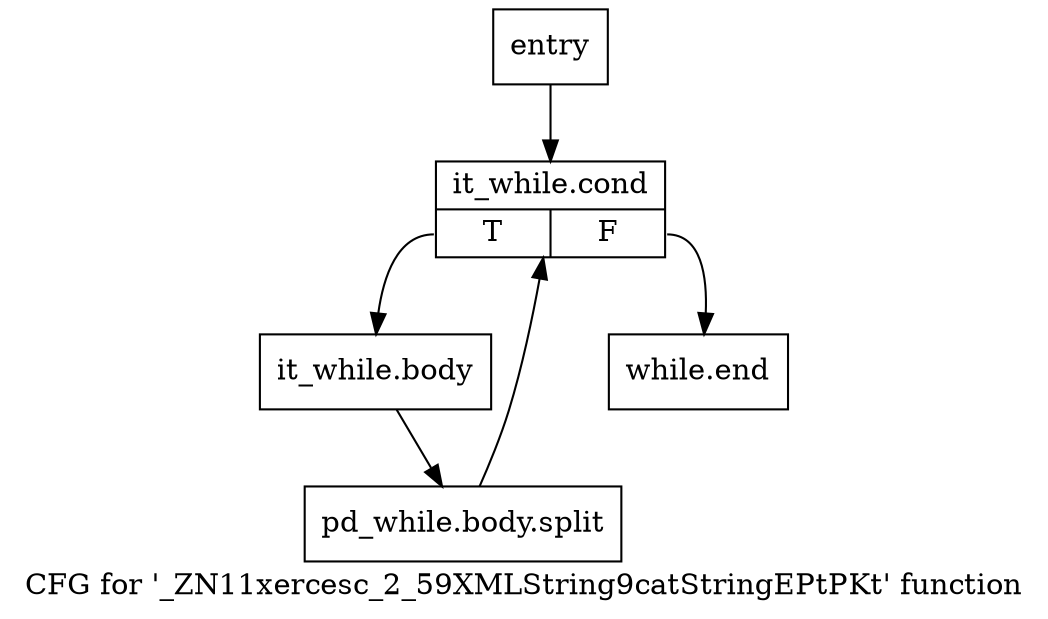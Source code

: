 digraph "CFG for '_ZN11xercesc_2_59XMLString9catStringEPtPKt' function" {
	label="CFG for '_ZN11xercesc_2_59XMLString9catStringEPtPKt' function";

	Node0x523cef0 [shape=record,label="{entry}"];
	Node0x523cef0 -> Node0x523cf40;
	Node0x523cf40 [shape=record,label="{it_while.cond|{<s0>T|<s1>F}}"];
	Node0x523cf40:s0 -> Node0x523cf90;
	Node0x523cf40:s1 -> Node0x523cfe0;
	Node0x523cf90 [shape=record,label="{it_while.body}"];
	Node0x523cf90 -> Node0xb34b850;
	Node0xb34b850 [shape=record,label="{pd_while.body.split}"];
	Node0xb34b850 -> Node0x523cf40;
	Node0x523cfe0 [shape=record,label="{while.end}"];
}
